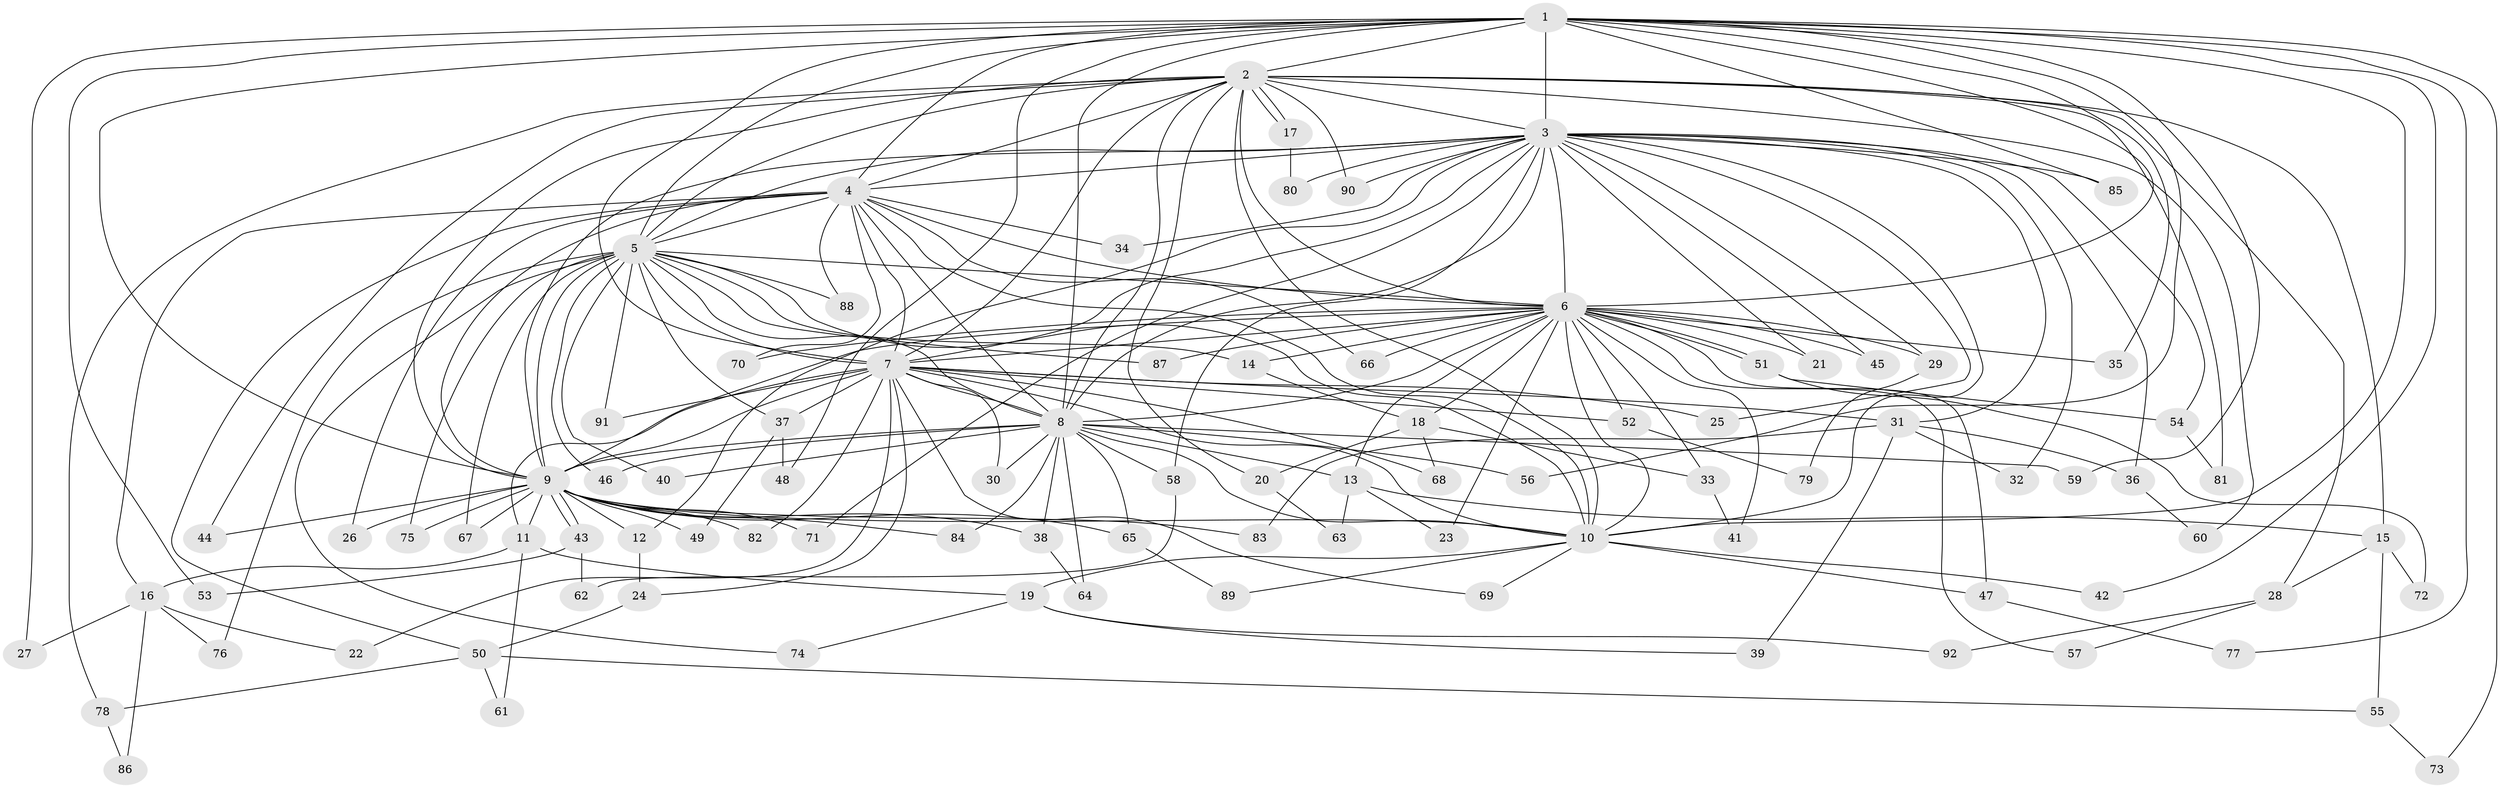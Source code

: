 // Generated by graph-tools (version 1.1) at 2025/11/02/27/25 16:11:02]
// undirected, 92 vertices, 209 edges
graph export_dot {
graph [start="1"]
  node [color=gray90,style=filled];
  1;
  2;
  3;
  4;
  5;
  6;
  7;
  8;
  9;
  10;
  11;
  12;
  13;
  14;
  15;
  16;
  17;
  18;
  19;
  20;
  21;
  22;
  23;
  24;
  25;
  26;
  27;
  28;
  29;
  30;
  31;
  32;
  33;
  34;
  35;
  36;
  37;
  38;
  39;
  40;
  41;
  42;
  43;
  44;
  45;
  46;
  47;
  48;
  49;
  50;
  51;
  52;
  53;
  54;
  55;
  56;
  57;
  58;
  59;
  60;
  61;
  62;
  63;
  64;
  65;
  66;
  67;
  68;
  69;
  70;
  71;
  72;
  73;
  74;
  75;
  76;
  77;
  78;
  79;
  80;
  81;
  82;
  83;
  84;
  85;
  86;
  87;
  88;
  89;
  90;
  91;
  92;
  1 -- 2;
  1 -- 3;
  1 -- 4;
  1 -- 5;
  1 -- 6;
  1 -- 7;
  1 -- 8;
  1 -- 9;
  1 -- 10;
  1 -- 27;
  1 -- 35;
  1 -- 42;
  1 -- 48;
  1 -- 53;
  1 -- 56;
  1 -- 59;
  1 -- 73;
  1 -- 77;
  1 -- 85;
  2 -- 3;
  2 -- 4;
  2 -- 5;
  2 -- 6;
  2 -- 7;
  2 -- 8;
  2 -- 9;
  2 -- 10;
  2 -- 15;
  2 -- 17;
  2 -- 17;
  2 -- 20;
  2 -- 28;
  2 -- 44;
  2 -- 60;
  2 -- 78;
  2 -- 81;
  2 -- 90;
  3 -- 4;
  3 -- 5;
  3 -- 6;
  3 -- 7;
  3 -- 8;
  3 -- 9;
  3 -- 10;
  3 -- 12;
  3 -- 21;
  3 -- 25;
  3 -- 29;
  3 -- 31;
  3 -- 32;
  3 -- 34;
  3 -- 36;
  3 -- 45;
  3 -- 54;
  3 -- 58;
  3 -- 71;
  3 -- 80;
  3 -- 85;
  3 -- 90;
  4 -- 5;
  4 -- 6;
  4 -- 7;
  4 -- 8;
  4 -- 9;
  4 -- 10;
  4 -- 16;
  4 -- 26;
  4 -- 34;
  4 -- 50;
  4 -- 66;
  4 -- 70;
  4 -- 88;
  5 -- 6;
  5 -- 7;
  5 -- 8;
  5 -- 9;
  5 -- 10;
  5 -- 14;
  5 -- 37;
  5 -- 40;
  5 -- 46;
  5 -- 67;
  5 -- 74;
  5 -- 75;
  5 -- 76;
  5 -- 87;
  5 -- 88;
  5 -- 91;
  6 -- 7;
  6 -- 8;
  6 -- 9;
  6 -- 10;
  6 -- 13;
  6 -- 14;
  6 -- 18;
  6 -- 21;
  6 -- 23;
  6 -- 29;
  6 -- 33;
  6 -- 35;
  6 -- 41;
  6 -- 45;
  6 -- 47;
  6 -- 51;
  6 -- 51;
  6 -- 52;
  6 -- 57;
  6 -- 66;
  6 -- 70;
  6 -- 87;
  7 -- 8;
  7 -- 9;
  7 -- 10;
  7 -- 11;
  7 -- 22;
  7 -- 24;
  7 -- 25;
  7 -- 30;
  7 -- 31;
  7 -- 37;
  7 -- 52;
  7 -- 68;
  7 -- 69;
  7 -- 82;
  7 -- 91;
  8 -- 9;
  8 -- 10;
  8 -- 13;
  8 -- 30;
  8 -- 38;
  8 -- 40;
  8 -- 46;
  8 -- 56;
  8 -- 58;
  8 -- 59;
  8 -- 64;
  8 -- 65;
  8 -- 84;
  9 -- 10;
  9 -- 11;
  9 -- 12;
  9 -- 26;
  9 -- 38;
  9 -- 43;
  9 -- 43;
  9 -- 44;
  9 -- 49;
  9 -- 65;
  9 -- 67;
  9 -- 71;
  9 -- 75;
  9 -- 82;
  9 -- 83;
  9 -- 84;
  10 -- 19;
  10 -- 42;
  10 -- 47;
  10 -- 69;
  10 -- 89;
  11 -- 16;
  11 -- 19;
  11 -- 61;
  12 -- 24;
  13 -- 15;
  13 -- 23;
  13 -- 63;
  14 -- 18;
  15 -- 28;
  15 -- 55;
  15 -- 72;
  16 -- 22;
  16 -- 27;
  16 -- 76;
  16 -- 86;
  17 -- 80;
  18 -- 20;
  18 -- 33;
  18 -- 68;
  19 -- 39;
  19 -- 74;
  19 -- 92;
  20 -- 63;
  24 -- 50;
  28 -- 57;
  28 -- 92;
  29 -- 79;
  31 -- 32;
  31 -- 36;
  31 -- 39;
  31 -- 83;
  33 -- 41;
  36 -- 60;
  37 -- 48;
  37 -- 49;
  38 -- 64;
  43 -- 53;
  43 -- 62;
  47 -- 77;
  50 -- 55;
  50 -- 61;
  50 -- 78;
  51 -- 54;
  51 -- 72;
  52 -- 79;
  54 -- 81;
  55 -- 73;
  58 -- 62;
  65 -- 89;
  78 -- 86;
}
